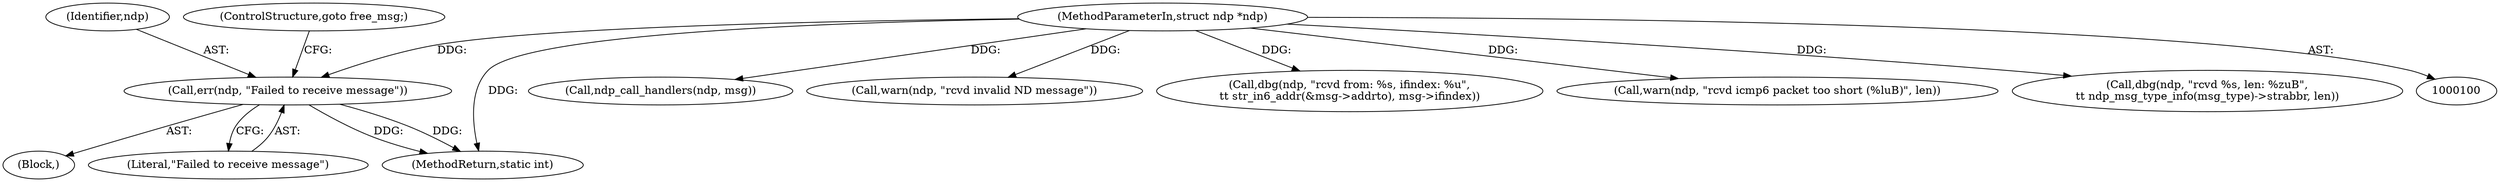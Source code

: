digraph "0_libndp_a4892df306e0532487f1634ba6d4c6d4bb381c7f_1@pointer" {
"1000143" [label="(Call,err(ndp, \"Failed to receive message\"))"];
"1000101" [label="(MethodParameterIn,struct ndp *ndp)"];
"1000144" [label="(Identifier,ndp)"];
"1000229" [label="(Call,ndp_call_handlers(ndp, msg))"];
"1000203" [label="(Call,warn(ndp, \"rcvd invalid ND message\"))"];
"1000143" [label="(Call,err(ndp, \"Failed to receive message\"))"];
"1000146" [label="(ControlStructure,goto free_msg;)"];
"1000147" [label="(Call,dbg(ndp, \"rcvd from: %s, ifindex: %u\",\n\t\t str_in6_addr(&msg->addrto), msg->ifindex))"];
"1000142" [label="(Block,)"];
"1000101" [label="(MethodParameterIn,struct ndp *ndp)"];
"1000167" [label="(Call,warn(ndp, \"rcvd icmp6 packet too short (%luB)\", len))"];
"1000145" [label="(Literal,\"Failed to receive message\")"];
"1000237" [label="(MethodReturn,static int)"];
"1000210" [label="(Call,dbg(ndp, \"rcvd %s, len: %zuB\",\n\t\t ndp_msg_type_info(msg_type)->strabbr, len))"];
"1000143" -> "1000142"  [label="AST: "];
"1000143" -> "1000145"  [label="CFG: "];
"1000144" -> "1000143"  [label="AST: "];
"1000145" -> "1000143"  [label="AST: "];
"1000146" -> "1000143"  [label="CFG: "];
"1000143" -> "1000237"  [label="DDG: "];
"1000143" -> "1000237"  [label="DDG: "];
"1000101" -> "1000143"  [label="DDG: "];
"1000101" -> "1000100"  [label="AST: "];
"1000101" -> "1000237"  [label="DDG: "];
"1000101" -> "1000147"  [label="DDG: "];
"1000101" -> "1000167"  [label="DDG: "];
"1000101" -> "1000203"  [label="DDG: "];
"1000101" -> "1000210"  [label="DDG: "];
"1000101" -> "1000229"  [label="DDG: "];
}
